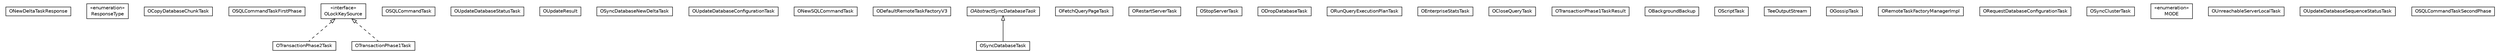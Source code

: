 #!/usr/local/bin/dot
#
# Class diagram 
# Generated by UMLGraph version R5_6-24-gf6e263 (http://www.umlgraph.org/)
#

digraph G {
	edge [fontname="Helvetica",fontsize=10,labelfontname="Helvetica",labelfontsize=10];
	node [fontname="Helvetica",fontsize=10,shape=plaintext];
	nodesep=0.25;
	ranksep=0.5;
	// com.orientechnologies.orient.server.distributed.impl.task.ONewDeltaTaskResponse
	c722880 [label=<<table title="com.orientechnologies.orient.server.distributed.impl.task.ONewDeltaTaskResponse" border="0" cellborder="1" cellspacing="0" cellpadding="2" port="p" href="./ONewDeltaTaskResponse.html">
		<tr><td><table border="0" cellspacing="0" cellpadding="1">
<tr><td align="center" balign="center"> ONewDeltaTaskResponse </td></tr>
		</table></td></tr>
		</table>>, URL="./ONewDeltaTaskResponse.html", fontname="Helvetica", fontcolor="black", fontsize=10.0];
	// com.orientechnologies.orient.server.distributed.impl.task.ONewDeltaTaskResponse.ResponseType
	c722881 [label=<<table title="com.orientechnologies.orient.server.distributed.impl.task.ONewDeltaTaskResponse.ResponseType" border="0" cellborder="1" cellspacing="0" cellpadding="2" port="p" href="./ONewDeltaTaskResponse.ResponseType.html">
		<tr><td><table border="0" cellspacing="0" cellpadding="1">
<tr><td align="center" balign="center"> &#171;enumeration&#187; </td></tr>
<tr><td align="center" balign="center"> ResponseType </td></tr>
		</table></td></tr>
		</table>>, URL="./ONewDeltaTaskResponse.ResponseType.html", fontname="Helvetica", fontcolor="black", fontsize=10.0];
	// com.orientechnologies.orient.server.distributed.impl.task.OCopyDatabaseChunkTask
	c722882 [label=<<table title="com.orientechnologies.orient.server.distributed.impl.task.OCopyDatabaseChunkTask" border="0" cellborder="1" cellspacing="0" cellpadding="2" port="p" href="./OCopyDatabaseChunkTask.html">
		<tr><td><table border="0" cellspacing="0" cellpadding="1">
<tr><td align="center" balign="center"> OCopyDatabaseChunkTask </td></tr>
		</table></td></tr>
		</table>>, URL="./OCopyDatabaseChunkTask.html", fontname="Helvetica", fontcolor="black", fontsize=10.0];
	// com.orientechnologies.orient.server.distributed.impl.task.OSQLCommandTaskFirstPhase
	c722883 [label=<<table title="com.orientechnologies.orient.server.distributed.impl.task.OSQLCommandTaskFirstPhase" border="0" cellborder="1" cellspacing="0" cellpadding="2" port="p" href="./OSQLCommandTaskFirstPhase.html">
		<tr><td><table border="0" cellspacing="0" cellpadding="1">
<tr><td align="center" balign="center"> OSQLCommandTaskFirstPhase </td></tr>
		</table></td></tr>
		</table>>, URL="./OSQLCommandTaskFirstPhase.html", fontname="Helvetica", fontcolor="black", fontsize=10.0];
	// com.orientechnologies.orient.server.distributed.impl.task.OTransactionPhase2Task
	c722884 [label=<<table title="com.orientechnologies.orient.server.distributed.impl.task.OTransactionPhase2Task" border="0" cellborder="1" cellspacing="0" cellpadding="2" port="p" href="./OTransactionPhase2Task.html">
		<tr><td><table border="0" cellspacing="0" cellpadding="1">
<tr><td align="center" balign="center"> OTransactionPhase2Task </td></tr>
		</table></td></tr>
		</table>>, URL="./OTransactionPhase2Task.html", fontname="Helvetica", fontcolor="black", fontsize=10.0];
	// com.orientechnologies.orient.server.distributed.impl.task.OSQLCommandTask
	c722885 [label=<<table title="com.orientechnologies.orient.server.distributed.impl.task.OSQLCommandTask" border="0" cellborder="1" cellspacing="0" cellpadding="2" port="p" href="./OSQLCommandTask.html">
		<tr><td><table border="0" cellspacing="0" cellpadding="1">
<tr><td align="center" balign="center"> OSQLCommandTask </td></tr>
		</table></td></tr>
		</table>>, URL="./OSQLCommandTask.html", fontname="Helvetica", fontcolor="black", fontsize=10.0];
	// com.orientechnologies.orient.server.distributed.impl.task.OUpdateDatabaseStatusTask
	c722886 [label=<<table title="com.orientechnologies.orient.server.distributed.impl.task.OUpdateDatabaseStatusTask" border="0" cellborder="1" cellspacing="0" cellpadding="2" port="p" href="./OUpdateDatabaseStatusTask.html">
		<tr><td><table border="0" cellspacing="0" cellpadding="1">
<tr><td align="center" balign="center"> OUpdateDatabaseStatusTask </td></tr>
		</table></td></tr>
		</table>>, URL="./OUpdateDatabaseStatusTask.html", fontname="Helvetica", fontcolor="black", fontsize=10.0];
	// com.orientechnologies.orient.server.distributed.impl.task.OUpdateDatabaseStatusTask.OUpdateResult
	c722887 [label=<<table title="com.orientechnologies.orient.server.distributed.impl.task.OUpdateDatabaseStatusTask.OUpdateResult" border="0" cellborder="1" cellspacing="0" cellpadding="2" port="p" href="./OUpdateDatabaseStatusTask.OUpdateResult.html">
		<tr><td><table border="0" cellspacing="0" cellpadding="1">
<tr><td align="center" balign="center"> OUpdateResult </td></tr>
		</table></td></tr>
		</table>>, URL="./OUpdateDatabaseStatusTask.OUpdateResult.html", fontname="Helvetica", fontcolor="black", fontsize=10.0];
	// com.orientechnologies.orient.server.distributed.impl.task.OSyncDatabaseNewDeltaTask
	c722888 [label=<<table title="com.orientechnologies.orient.server.distributed.impl.task.OSyncDatabaseNewDeltaTask" border="0" cellborder="1" cellspacing="0" cellpadding="2" port="p" href="./OSyncDatabaseNewDeltaTask.html">
		<tr><td><table border="0" cellspacing="0" cellpadding="1">
<tr><td align="center" balign="center"> OSyncDatabaseNewDeltaTask </td></tr>
		</table></td></tr>
		</table>>, URL="./OSyncDatabaseNewDeltaTask.html", fontname="Helvetica", fontcolor="black", fontsize=10.0];
	// com.orientechnologies.orient.server.distributed.impl.task.OUpdateDatabaseConfigurationTask
	c722889 [label=<<table title="com.orientechnologies.orient.server.distributed.impl.task.OUpdateDatabaseConfigurationTask" border="0" cellborder="1" cellspacing="0" cellpadding="2" port="p" href="./OUpdateDatabaseConfigurationTask.html">
		<tr><td><table border="0" cellspacing="0" cellpadding="1">
<tr><td align="center" balign="center"> OUpdateDatabaseConfigurationTask </td></tr>
		</table></td></tr>
		</table>>, URL="./OUpdateDatabaseConfigurationTask.html", fontname="Helvetica", fontcolor="black", fontsize=10.0];
	// com.orientechnologies.orient.server.distributed.impl.task.ONewSQLCommandTask
	c722890 [label=<<table title="com.orientechnologies.orient.server.distributed.impl.task.ONewSQLCommandTask" border="0" cellborder="1" cellspacing="0" cellpadding="2" port="p" href="./ONewSQLCommandTask.html">
		<tr><td><table border="0" cellspacing="0" cellpadding="1">
<tr><td align="center" balign="center"> ONewSQLCommandTask </td></tr>
		</table></td></tr>
		</table>>, URL="./ONewSQLCommandTask.html", fontname="Helvetica", fontcolor="black", fontsize=10.0];
	// com.orientechnologies.orient.server.distributed.impl.task.ODefaultRemoteTaskFactoryV3
	c722891 [label=<<table title="com.orientechnologies.orient.server.distributed.impl.task.ODefaultRemoteTaskFactoryV3" border="0" cellborder="1" cellspacing="0" cellpadding="2" port="p" href="./ODefaultRemoteTaskFactoryV3.html">
		<tr><td><table border="0" cellspacing="0" cellpadding="1">
<tr><td align="center" balign="center"> ODefaultRemoteTaskFactoryV3 </td></tr>
		</table></td></tr>
		</table>>, URL="./ODefaultRemoteTaskFactoryV3.html", fontname="Helvetica", fontcolor="black", fontsize=10.0];
	// com.orientechnologies.orient.server.distributed.impl.task.OAbstractSyncDatabaseTask
	c722892 [label=<<table title="com.orientechnologies.orient.server.distributed.impl.task.OAbstractSyncDatabaseTask" border="0" cellborder="1" cellspacing="0" cellpadding="2" port="p" href="./OAbstractSyncDatabaseTask.html">
		<tr><td><table border="0" cellspacing="0" cellpadding="1">
<tr><td align="center" balign="center"><font face="Helvetica-Oblique"> OAbstractSyncDatabaseTask </font></td></tr>
		</table></td></tr>
		</table>>, URL="./OAbstractSyncDatabaseTask.html", fontname="Helvetica", fontcolor="black", fontsize=10.0];
	// com.orientechnologies.orient.server.distributed.impl.task.OFetchQueryPageTask
	c722893 [label=<<table title="com.orientechnologies.orient.server.distributed.impl.task.OFetchQueryPageTask" border="0" cellborder="1" cellspacing="0" cellpadding="2" port="p" href="./OFetchQueryPageTask.html">
		<tr><td><table border="0" cellspacing="0" cellpadding="1">
<tr><td align="center" balign="center"> OFetchQueryPageTask </td></tr>
		</table></td></tr>
		</table>>, URL="./OFetchQueryPageTask.html", fontname="Helvetica", fontcolor="black", fontsize=10.0];
	// com.orientechnologies.orient.server.distributed.impl.task.ORestartServerTask
	c722894 [label=<<table title="com.orientechnologies.orient.server.distributed.impl.task.ORestartServerTask" border="0" cellborder="1" cellspacing="0" cellpadding="2" port="p" href="./ORestartServerTask.html">
		<tr><td><table border="0" cellspacing="0" cellpadding="1">
<tr><td align="center" balign="center"> ORestartServerTask </td></tr>
		</table></td></tr>
		</table>>, URL="./ORestartServerTask.html", fontname="Helvetica", fontcolor="black", fontsize=10.0];
	// com.orientechnologies.orient.server.distributed.impl.task.OStopServerTask
	c722895 [label=<<table title="com.orientechnologies.orient.server.distributed.impl.task.OStopServerTask" border="0" cellborder="1" cellspacing="0" cellpadding="2" port="p" href="./OStopServerTask.html">
		<tr><td><table border="0" cellspacing="0" cellpadding="1">
<tr><td align="center" balign="center"> OStopServerTask </td></tr>
		</table></td></tr>
		</table>>, URL="./OStopServerTask.html", fontname="Helvetica", fontcolor="black", fontsize=10.0];
	// com.orientechnologies.orient.server.distributed.impl.task.ODropDatabaseTask
	c722896 [label=<<table title="com.orientechnologies.orient.server.distributed.impl.task.ODropDatabaseTask" border="0" cellborder="1" cellspacing="0" cellpadding="2" port="p" href="./ODropDatabaseTask.html">
		<tr><td><table border="0" cellspacing="0" cellpadding="1">
<tr><td align="center" balign="center"> ODropDatabaseTask </td></tr>
		</table></td></tr>
		</table>>, URL="./ODropDatabaseTask.html", fontname="Helvetica", fontcolor="black", fontsize=10.0];
	// com.orientechnologies.orient.server.distributed.impl.task.OTransactionPhase1Task
	c722897 [label=<<table title="com.orientechnologies.orient.server.distributed.impl.task.OTransactionPhase1Task" border="0" cellborder="1" cellspacing="0" cellpadding="2" port="p" href="./OTransactionPhase1Task.html">
		<tr><td><table border="0" cellspacing="0" cellpadding="1">
<tr><td align="center" balign="center"> OTransactionPhase1Task </td></tr>
		</table></td></tr>
		</table>>, URL="./OTransactionPhase1Task.html", fontname="Helvetica", fontcolor="black", fontsize=10.0];
	// com.orientechnologies.orient.server.distributed.impl.task.ORunQueryExecutionPlanTask
	c722898 [label=<<table title="com.orientechnologies.orient.server.distributed.impl.task.ORunQueryExecutionPlanTask" border="0" cellborder="1" cellspacing="0" cellpadding="2" port="p" href="./ORunQueryExecutionPlanTask.html">
		<tr><td><table border="0" cellspacing="0" cellpadding="1">
<tr><td align="center" balign="center"> ORunQueryExecutionPlanTask </td></tr>
		</table></td></tr>
		</table>>, URL="./ORunQueryExecutionPlanTask.html", fontname="Helvetica", fontcolor="black", fontsize=10.0];
	// com.orientechnologies.orient.server.distributed.impl.task.OEnterpriseStatsTask
	c722899 [label=<<table title="com.orientechnologies.orient.server.distributed.impl.task.OEnterpriseStatsTask" border="0" cellborder="1" cellspacing="0" cellpadding="2" port="p" href="./OEnterpriseStatsTask.html">
		<tr><td><table border="0" cellspacing="0" cellpadding="1">
<tr><td align="center" balign="center"> OEnterpriseStatsTask </td></tr>
		</table></td></tr>
		</table>>, URL="./OEnterpriseStatsTask.html", fontname="Helvetica", fontcolor="black", fontsize=10.0];
	// com.orientechnologies.orient.server.distributed.impl.task.OCloseQueryTask
	c722900 [label=<<table title="com.orientechnologies.orient.server.distributed.impl.task.OCloseQueryTask" border="0" cellborder="1" cellspacing="0" cellpadding="2" port="p" href="./OCloseQueryTask.html">
		<tr><td><table border="0" cellspacing="0" cellpadding="1">
<tr><td align="center" balign="center"> OCloseQueryTask </td></tr>
		</table></td></tr>
		</table>>, URL="./OCloseQueryTask.html", fontname="Helvetica", fontcolor="black", fontsize=10.0];
	// com.orientechnologies.orient.server.distributed.impl.task.OTransactionPhase1TaskResult
	c722901 [label=<<table title="com.orientechnologies.orient.server.distributed.impl.task.OTransactionPhase1TaskResult" border="0" cellborder="1" cellspacing="0" cellpadding="2" port="p" href="./OTransactionPhase1TaskResult.html">
		<tr><td><table border="0" cellspacing="0" cellpadding="1">
<tr><td align="center" balign="center"> OTransactionPhase1TaskResult </td></tr>
		</table></td></tr>
		</table>>, URL="./OTransactionPhase1TaskResult.html", fontname="Helvetica", fontcolor="black", fontsize=10.0];
	// com.orientechnologies.orient.server.distributed.impl.task.OBackgroundBackup
	c722902 [label=<<table title="com.orientechnologies.orient.server.distributed.impl.task.OBackgroundBackup" border="0" cellborder="1" cellspacing="0" cellpadding="2" port="p" href="./OBackgroundBackup.html">
		<tr><td><table border="0" cellspacing="0" cellpadding="1">
<tr><td align="center" balign="center"> OBackgroundBackup </td></tr>
		</table></td></tr>
		</table>>, URL="./OBackgroundBackup.html", fontname="Helvetica", fontcolor="black", fontsize=10.0];
	// com.orientechnologies.orient.server.distributed.impl.task.OLockKeySource
	c722903 [label=<<table title="com.orientechnologies.orient.server.distributed.impl.task.OLockKeySource" border="0" cellborder="1" cellspacing="0" cellpadding="2" port="p" href="./OLockKeySource.html">
		<tr><td><table border="0" cellspacing="0" cellpadding="1">
<tr><td align="center" balign="center"> &#171;interface&#187; </td></tr>
<tr><td align="center" balign="center"> OLockKeySource </td></tr>
		</table></td></tr>
		</table>>, URL="./OLockKeySource.html", fontname="Helvetica", fontcolor="black", fontsize=10.0];
	// com.orientechnologies.orient.server.distributed.impl.task.OScriptTask
	c722904 [label=<<table title="com.orientechnologies.orient.server.distributed.impl.task.OScriptTask" border="0" cellborder="1" cellspacing="0" cellpadding="2" port="p" href="./OScriptTask.html">
		<tr><td><table border="0" cellspacing="0" cellpadding="1">
<tr><td align="center" balign="center"> OScriptTask </td></tr>
		</table></td></tr>
		</table>>, URL="./OScriptTask.html", fontname="Helvetica", fontcolor="black", fontsize=10.0];
	// com.orientechnologies.orient.server.distributed.impl.task.TeeOutputStream
	c722905 [label=<<table title="com.orientechnologies.orient.server.distributed.impl.task.TeeOutputStream" border="0" cellborder="1" cellspacing="0" cellpadding="2" port="p" href="./TeeOutputStream.html">
		<tr><td><table border="0" cellspacing="0" cellpadding="1">
<tr><td align="center" balign="center"> TeeOutputStream </td></tr>
		</table></td></tr>
		</table>>, URL="./TeeOutputStream.html", fontname="Helvetica", fontcolor="black", fontsize=10.0];
	// com.orientechnologies.orient.server.distributed.impl.task.OGossipTask
	c722906 [label=<<table title="com.orientechnologies.orient.server.distributed.impl.task.OGossipTask" border="0" cellborder="1" cellspacing="0" cellpadding="2" port="p" href="./OGossipTask.html">
		<tr><td><table border="0" cellspacing="0" cellpadding="1">
<tr><td align="center" balign="center"> OGossipTask </td></tr>
		</table></td></tr>
		</table>>, URL="./OGossipTask.html", fontname="Helvetica", fontcolor="black", fontsize=10.0];
	// com.orientechnologies.orient.server.distributed.impl.task.ORemoteTaskFactoryManagerImpl
	c722907 [label=<<table title="com.orientechnologies.orient.server.distributed.impl.task.ORemoteTaskFactoryManagerImpl" border="0" cellborder="1" cellspacing="0" cellpadding="2" port="p" href="./ORemoteTaskFactoryManagerImpl.html">
		<tr><td><table border="0" cellspacing="0" cellpadding="1">
<tr><td align="center" balign="center"> ORemoteTaskFactoryManagerImpl </td></tr>
		</table></td></tr>
		</table>>, URL="./ORemoteTaskFactoryManagerImpl.html", fontname="Helvetica", fontcolor="black", fontsize=10.0];
	// com.orientechnologies.orient.server.distributed.impl.task.ORequestDatabaseConfigurationTask
	c722908 [label=<<table title="com.orientechnologies.orient.server.distributed.impl.task.ORequestDatabaseConfigurationTask" border="0" cellborder="1" cellspacing="0" cellpadding="2" port="p" href="./ORequestDatabaseConfigurationTask.html">
		<tr><td><table border="0" cellspacing="0" cellpadding="1">
<tr><td align="center" balign="center"> ORequestDatabaseConfigurationTask </td></tr>
		</table></td></tr>
		</table>>, URL="./ORequestDatabaseConfigurationTask.html", fontname="Helvetica", fontcolor="black", fontsize=10.0];
	// com.orientechnologies.orient.server.distributed.impl.task.OSyncClusterTask
	c722909 [label=<<table title="com.orientechnologies.orient.server.distributed.impl.task.OSyncClusterTask" border="0" cellborder="1" cellspacing="0" cellpadding="2" port="p" href="./OSyncClusterTask.html">
		<tr><td><table border="0" cellspacing="0" cellpadding="1">
<tr><td align="center" balign="center"> OSyncClusterTask </td></tr>
		</table></td></tr>
		</table>>, URL="./OSyncClusterTask.html", fontname="Helvetica", fontcolor="black", fontsize=10.0];
	// com.orientechnologies.orient.server.distributed.impl.task.OSyncClusterTask.MODE
	c722910 [label=<<table title="com.orientechnologies.orient.server.distributed.impl.task.OSyncClusterTask.MODE" border="0" cellborder="1" cellspacing="0" cellpadding="2" port="p" href="./OSyncClusterTask.MODE.html">
		<tr><td><table border="0" cellspacing="0" cellpadding="1">
<tr><td align="center" balign="center"> &#171;enumeration&#187; </td></tr>
<tr><td align="center" balign="center"> MODE </td></tr>
		</table></td></tr>
		</table>>, URL="./OSyncClusterTask.MODE.html", fontname="Helvetica", fontcolor="black", fontsize=10.0];
	// com.orientechnologies.orient.server.distributed.impl.task.OSyncDatabaseTask
	c722911 [label=<<table title="com.orientechnologies.orient.server.distributed.impl.task.OSyncDatabaseTask" border="0" cellborder="1" cellspacing="0" cellpadding="2" port="p" href="./OSyncDatabaseTask.html">
		<tr><td><table border="0" cellspacing="0" cellpadding="1">
<tr><td align="center" balign="center"> OSyncDatabaseTask </td></tr>
		</table></td></tr>
		</table>>, URL="./OSyncDatabaseTask.html", fontname="Helvetica", fontcolor="black", fontsize=10.0];
	// com.orientechnologies.orient.server.distributed.impl.task.OUnreachableServerLocalTask
	c722912 [label=<<table title="com.orientechnologies.orient.server.distributed.impl.task.OUnreachableServerLocalTask" border="0" cellborder="1" cellspacing="0" cellpadding="2" port="p" href="./OUnreachableServerLocalTask.html">
		<tr><td><table border="0" cellspacing="0" cellpadding="1">
<tr><td align="center" balign="center"> OUnreachableServerLocalTask </td></tr>
		</table></td></tr>
		</table>>, URL="./OUnreachableServerLocalTask.html", fontname="Helvetica", fontcolor="black", fontsize=10.0];
	// com.orientechnologies.orient.server.distributed.impl.task.OUpdateDatabaseSequenceStatusTask
	c722913 [label=<<table title="com.orientechnologies.orient.server.distributed.impl.task.OUpdateDatabaseSequenceStatusTask" border="0" cellborder="1" cellspacing="0" cellpadding="2" port="p" href="./OUpdateDatabaseSequenceStatusTask.html">
		<tr><td><table border="0" cellspacing="0" cellpadding="1">
<tr><td align="center" balign="center"> OUpdateDatabaseSequenceStatusTask </td></tr>
		</table></td></tr>
		</table>>, URL="./OUpdateDatabaseSequenceStatusTask.html", fontname="Helvetica", fontcolor="black", fontsize=10.0];
	// com.orientechnologies.orient.server.distributed.impl.task.OSQLCommandTaskSecondPhase
	c722914 [label=<<table title="com.orientechnologies.orient.server.distributed.impl.task.OSQLCommandTaskSecondPhase" border="0" cellborder="1" cellspacing="0" cellpadding="2" port="p" href="./OSQLCommandTaskSecondPhase.html">
		<tr><td><table border="0" cellspacing="0" cellpadding="1">
<tr><td align="center" balign="center"> OSQLCommandTaskSecondPhase </td></tr>
		</table></td></tr>
		</table>>, URL="./OSQLCommandTaskSecondPhase.html", fontname="Helvetica", fontcolor="black", fontsize=10.0];
	//com.orientechnologies.orient.server.distributed.impl.task.OTransactionPhase2Task implements com.orientechnologies.orient.server.distributed.impl.task.OLockKeySource
	c722903:p -> c722884:p [dir=back,arrowtail=empty,style=dashed];
	//com.orientechnologies.orient.server.distributed.impl.task.OTransactionPhase1Task implements com.orientechnologies.orient.server.distributed.impl.task.OLockKeySource
	c722903:p -> c722897:p [dir=back,arrowtail=empty,style=dashed];
	//com.orientechnologies.orient.server.distributed.impl.task.OSyncDatabaseTask extends com.orientechnologies.orient.server.distributed.impl.task.OAbstractSyncDatabaseTask
	c722892:p -> c722911:p [dir=back,arrowtail=empty];
}

